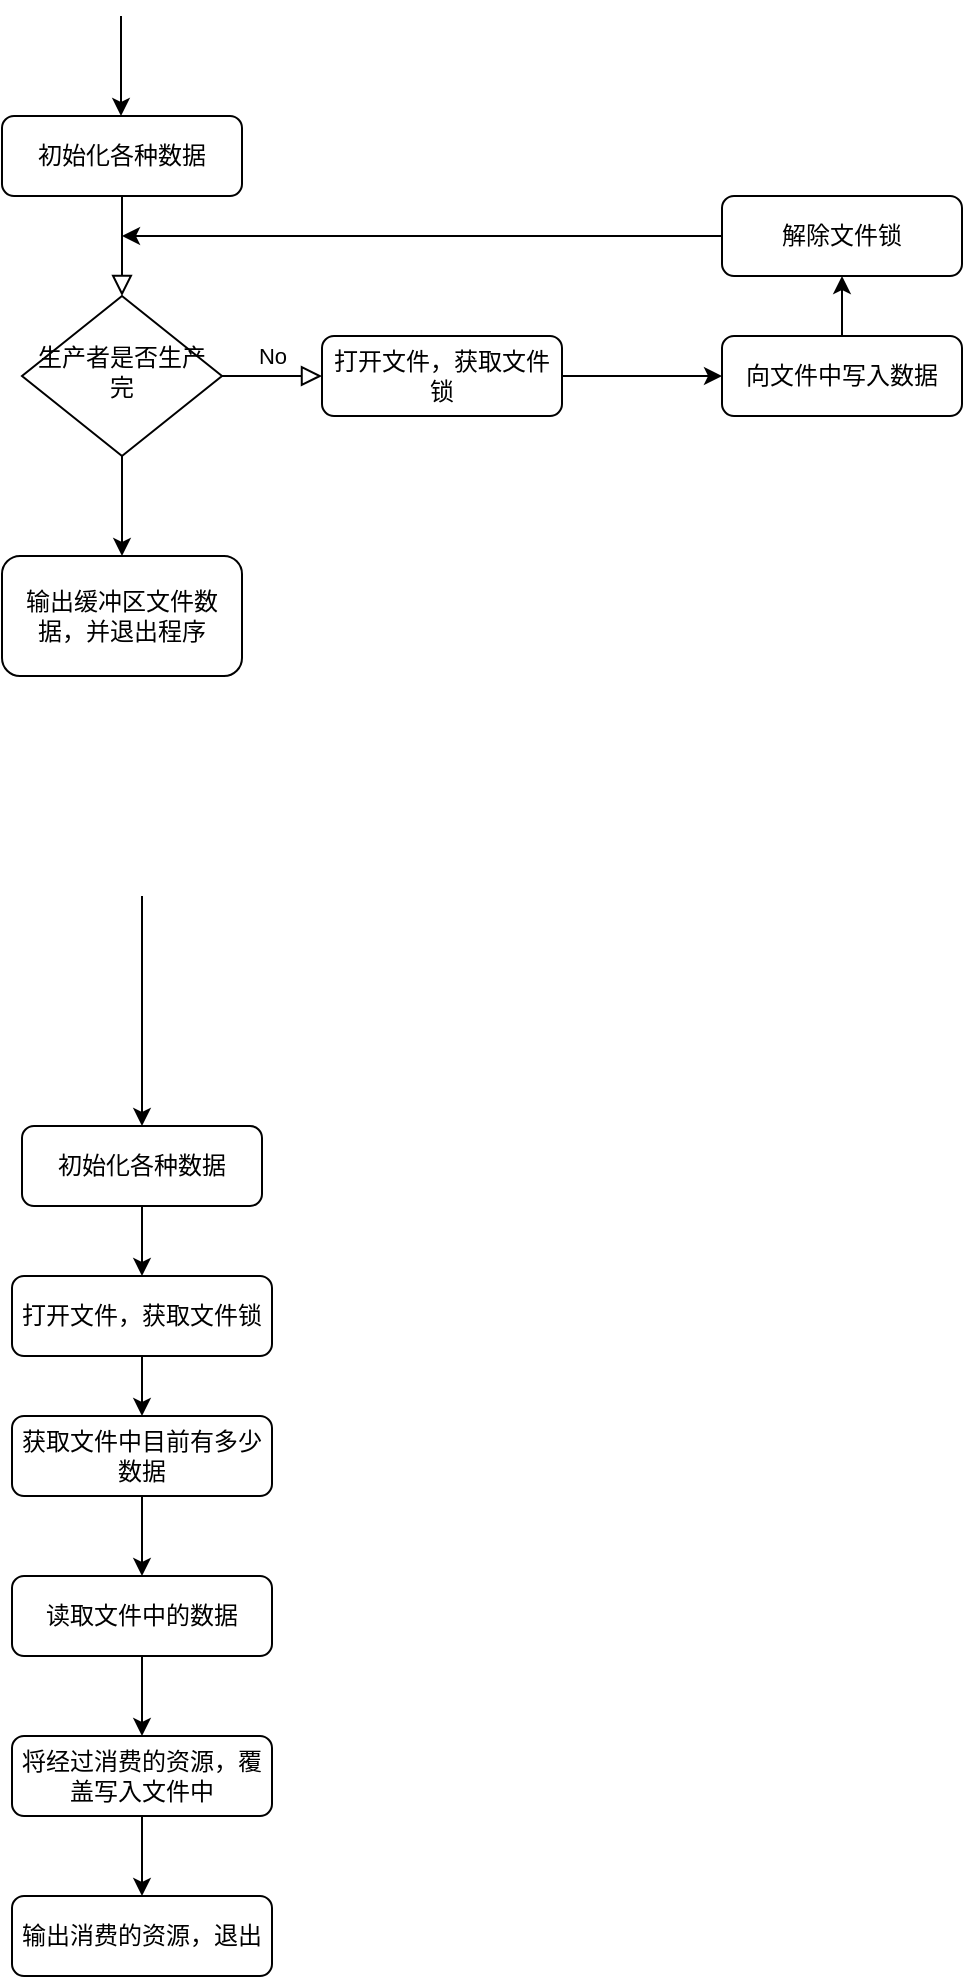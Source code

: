 <mxfile version="13.1.14" type="github">
  <diagram id="C5RBs43oDa-KdzZeNtuy" name="Page-1">
    <mxGraphModel dx="509" dy="537" grid="1" gridSize="10" guides="1" tooltips="1" connect="1" arrows="1" fold="1" page="1" pageScale="1" pageWidth="827" pageHeight="1169" math="0" shadow="0">
      <root>
        <mxCell id="WIyWlLk6GJQsqaUBKTNV-0" />
        <mxCell id="WIyWlLk6GJQsqaUBKTNV-1" parent="WIyWlLk6GJQsqaUBKTNV-0" />
        <mxCell id="WIyWlLk6GJQsqaUBKTNV-2" value="" style="rounded=0;html=1;jettySize=auto;orthogonalLoop=1;fontSize=11;endArrow=block;endFill=0;endSize=8;strokeWidth=1;shadow=0;labelBackgroundColor=none;edgeStyle=orthogonalEdgeStyle;" parent="WIyWlLk6GJQsqaUBKTNV-1" source="WIyWlLk6GJQsqaUBKTNV-3" target="WIyWlLk6GJQsqaUBKTNV-6" edge="1">
          <mxGeometry relative="1" as="geometry" />
        </mxCell>
        <mxCell id="WIyWlLk6GJQsqaUBKTNV-3" value="初始化各种数据" style="rounded=1;whiteSpace=wrap;html=1;fontSize=12;glass=0;strokeWidth=1;shadow=0;" parent="WIyWlLk6GJQsqaUBKTNV-1" vertex="1">
          <mxGeometry x="160" y="80" width="120" height="40" as="geometry" />
        </mxCell>
        <mxCell id="WIyWlLk6GJQsqaUBKTNV-5" value="No" style="edgeStyle=orthogonalEdgeStyle;rounded=0;html=1;jettySize=auto;orthogonalLoop=1;fontSize=11;endArrow=block;endFill=0;endSize=8;strokeWidth=1;shadow=0;labelBackgroundColor=none;" parent="WIyWlLk6GJQsqaUBKTNV-1" source="WIyWlLk6GJQsqaUBKTNV-6" target="WIyWlLk6GJQsqaUBKTNV-7" edge="1">
          <mxGeometry y="10" relative="1" as="geometry">
            <mxPoint as="offset" />
          </mxGeometry>
        </mxCell>
        <mxCell id="OW5NstwRMYdBcPDuZj2o-7" style="edgeStyle=orthogonalEdgeStyle;rounded=0;orthogonalLoop=1;jettySize=auto;html=1;exitX=0.5;exitY=1;exitDx=0;exitDy=0;entryX=0.5;entryY=0;entryDx=0;entryDy=0;" edge="1" parent="WIyWlLk6GJQsqaUBKTNV-1" source="WIyWlLk6GJQsqaUBKTNV-6" target="OW5NstwRMYdBcPDuZj2o-6">
          <mxGeometry relative="1" as="geometry" />
        </mxCell>
        <mxCell id="WIyWlLk6GJQsqaUBKTNV-6" value="生产者是否生产完" style="rhombus;whiteSpace=wrap;html=1;shadow=0;fontFamily=Helvetica;fontSize=12;align=center;strokeWidth=1;spacing=6;spacingTop=-4;" parent="WIyWlLk6GJQsqaUBKTNV-1" vertex="1">
          <mxGeometry x="170" y="170" width="100" height="80" as="geometry" />
        </mxCell>
        <mxCell id="OW5NstwRMYdBcPDuZj2o-2" value="" style="edgeStyle=orthogonalEdgeStyle;rounded=0;orthogonalLoop=1;jettySize=auto;html=1;" edge="1" parent="WIyWlLk6GJQsqaUBKTNV-1" source="WIyWlLk6GJQsqaUBKTNV-7" target="OW5NstwRMYdBcPDuZj2o-1">
          <mxGeometry relative="1" as="geometry" />
        </mxCell>
        <mxCell id="WIyWlLk6GJQsqaUBKTNV-7" value="打开文件，获取文件锁" style="rounded=1;whiteSpace=wrap;html=1;fontSize=12;glass=0;strokeWidth=1;shadow=0;" parent="WIyWlLk6GJQsqaUBKTNV-1" vertex="1">
          <mxGeometry x="320" y="190" width="120" height="40" as="geometry" />
        </mxCell>
        <mxCell id="OW5NstwRMYdBcPDuZj2o-4" value="" style="edgeStyle=orthogonalEdgeStyle;rounded=0;orthogonalLoop=1;jettySize=auto;html=1;" edge="1" parent="WIyWlLk6GJQsqaUBKTNV-1" source="OW5NstwRMYdBcPDuZj2o-1" target="OW5NstwRMYdBcPDuZj2o-3">
          <mxGeometry relative="1" as="geometry" />
        </mxCell>
        <mxCell id="OW5NstwRMYdBcPDuZj2o-1" value="向文件中写入数据" style="rounded=1;whiteSpace=wrap;html=1;fontSize=12;glass=0;strokeWidth=1;shadow=0;" vertex="1" parent="WIyWlLk6GJQsqaUBKTNV-1">
          <mxGeometry x="520" y="190" width="120" height="40" as="geometry" />
        </mxCell>
        <mxCell id="OW5NstwRMYdBcPDuZj2o-5" style="edgeStyle=orthogonalEdgeStyle;rounded=0;orthogonalLoop=1;jettySize=auto;html=1;" edge="1" parent="WIyWlLk6GJQsqaUBKTNV-1" source="OW5NstwRMYdBcPDuZj2o-3">
          <mxGeometry relative="1" as="geometry">
            <mxPoint x="220" y="140" as="targetPoint" />
          </mxGeometry>
        </mxCell>
        <mxCell id="OW5NstwRMYdBcPDuZj2o-3" value="解除文件锁" style="rounded=1;whiteSpace=wrap;html=1;fontSize=12;glass=0;strokeWidth=1;shadow=0;" vertex="1" parent="WIyWlLk6GJQsqaUBKTNV-1">
          <mxGeometry x="520" y="120" width="120" height="40" as="geometry" />
        </mxCell>
        <mxCell id="OW5NstwRMYdBcPDuZj2o-0" value="" style="endArrow=classic;html=1;" edge="1" parent="WIyWlLk6GJQsqaUBKTNV-1">
          <mxGeometry width="50" height="50" relative="1" as="geometry">
            <mxPoint x="219.5" y="30" as="sourcePoint" />
            <mxPoint x="219.5" y="80" as="targetPoint" />
          </mxGeometry>
        </mxCell>
        <mxCell id="OW5NstwRMYdBcPDuZj2o-6" value="输出缓冲区文件数据，并退出程序" style="rounded=1;whiteSpace=wrap;html=1;" vertex="1" parent="WIyWlLk6GJQsqaUBKTNV-1">
          <mxGeometry x="160" y="300" width="120" height="60" as="geometry" />
        </mxCell>
        <mxCell id="OW5NstwRMYdBcPDuZj2o-23" value="" style="edgeStyle=orthogonalEdgeStyle;rounded=0;orthogonalLoop=1;jettySize=auto;html=1;" edge="1" parent="WIyWlLk6GJQsqaUBKTNV-1" source="OW5NstwRMYdBcPDuZj2o-10" target="OW5NstwRMYdBcPDuZj2o-22">
          <mxGeometry relative="1" as="geometry" />
        </mxCell>
        <mxCell id="OW5NstwRMYdBcPDuZj2o-10" value="初始化各种数据" style="rounded=1;whiteSpace=wrap;html=1;fontSize=12;glass=0;strokeWidth=1;shadow=0;" vertex="1" parent="WIyWlLk6GJQsqaUBKTNV-1">
          <mxGeometry x="170" y="585" width="120" height="40" as="geometry" />
        </mxCell>
        <mxCell id="OW5NstwRMYdBcPDuZj2o-25" value="" style="edgeStyle=orthogonalEdgeStyle;rounded=0;orthogonalLoop=1;jettySize=auto;html=1;" edge="1" parent="WIyWlLk6GJQsqaUBKTNV-1" source="OW5NstwRMYdBcPDuZj2o-22" target="OW5NstwRMYdBcPDuZj2o-24">
          <mxGeometry relative="1" as="geometry" />
        </mxCell>
        <mxCell id="OW5NstwRMYdBcPDuZj2o-22" value="打开文件，获取文件锁" style="rounded=1;whiteSpace=wrap;html=1;fontSize=12;glass=0;strokeWidth=1;shadow=0;" vertex="1" parent="WIyWlLk6GJQsqaUBKTNV-1">
          <mxGeometry x="165" y="660" width="130" height="40" as="geometry" />
        </mxCell>
        <mxCell id="OW5NstwRMYdBcPDuZj2o-27" value="" style="edgeStyle=orthogonalEdgeStyle;rounded=0;orthogonalLoop=1;jettySize=auto;html=1;" edge="1" parent="WIyWlLk6GJQsqaUBKTNV-1" source="OW5NstwRMYdBcPDuZj2o-24" target="OW5NstwRMYdBcPDuZj2o-26">
          <mxGeometry relative="1" as="geometry" />
        </mxCell>
        <mxCell id="OW5NstwRMYdBcPDuZj2o-24" value="获取文件中目前有多少数据" style="rounded=1;whiteSpace=wrap;html=1;fontSize=12;glass=0;strokeWidth=1;shadow=0;" vertex="1" parent="WIyWlLk6GJQsqaUBKTNV-1">
          <mxGeometry x="165" y="730" width="130" height="40" as="geometry" />
        </mxCell>
        <mxCell id="OW5NstwRMYdBcPDuZj2o-29" value="" style="edgeStyle=orthogonalEdgeStyle;rounded=0;orthogonalLoop=1;jettySize=auto;html=1;" edge="1" parent="WIyWlLk6GJQsqaUBKTNV-1" source="OW5NstwRMYdBcPDuZj2o-26" target="OW5NstwRMYdBcPDuZj2o-28">
          <mxGeometry relative="1" as="geometry" />
        </mxCell>
        <mxCell id="OW5NstwRMYdBcPDuZj2o-26" value="读取文件中的数据" style="rounded=1;whiteSpace=wrap;html=1;fontSize=12;glass=0;strokeWidth=1;shadow=0;" vertex="1" parent="WIyWlLk6GJQsqaUBKTNV-1">
          <mxGeometry x="165" y="810" width="130" height="40" as="geometry" />
        </mxCell>
        <mxCell id="OW5NstwRMYdBcPDuZj2o-31" value="" style="edgeStyle=orthogonalEdgeStyle;rounded=0;orthogonalLoop=1;jettySize=auto;html=1;" edge="1" parent="WIyWlLk6GJQsqaUBKTNV-1" source="OW5NstwRMYdBcPDuZj2o-28" target="OW5NstwRMYdBcPDuZj2o-30">
          <mxGeometry relative="1" as="geometry" />
        </mxCell>
        <mxCell id="OW5NstwRMYdBcPDuZj2o-28" value="将经过消费的资源，覆盖写入文件中" style="rounded=1;whiteSpace=wrap;html=1;fontSize=12;glass=0;strokeWidth=1;shadow=0;" vertex="1" parent="WIyWlLk6GJQsqaUBKTNV-1">
          <mxGeometry x="165" y="890" width="130" height="40" as="geometry" />
        </mxCell>
        <mxCell id="OW5NstwRMYdBcPDuZj2o-30" value="输出消费的资源，退出" style="rounded=1;whiteSpace=wrap;html=1;fontSize=12;glass=0;strokeWidth=1;shadow=0;" vertex="1" parent="WIyWlLk6GJQsqaUBKTNV-1">
          <mxGeometry x="165" y="970" width="130" height="40" as="geometry" />
        </mxCell>
        <mxCell id="OW5NstwRMYdBcPDuZj2o-21" value="" style="endArrow=classic;html=1;entryX=0.5;entryY=0;entryDx=0;entryDy=0;" edge="1" parent="WIyWlLk6GJQsqaUBKTNV-1" target="OW5NstwRMYdBcPDuZj2o-10">
          <mxGeometry width="50" height="50" relative="1" as="geometry">
            <mxPoint x="230" y="470" as="sourcePoint" />
            <mxPoint x="260" y="510" as="targetPoint" />
          </mxGeometry>
        </mxCell>
      </root>
    </mxGraphModel>
  </diagram>
</mxfile>
